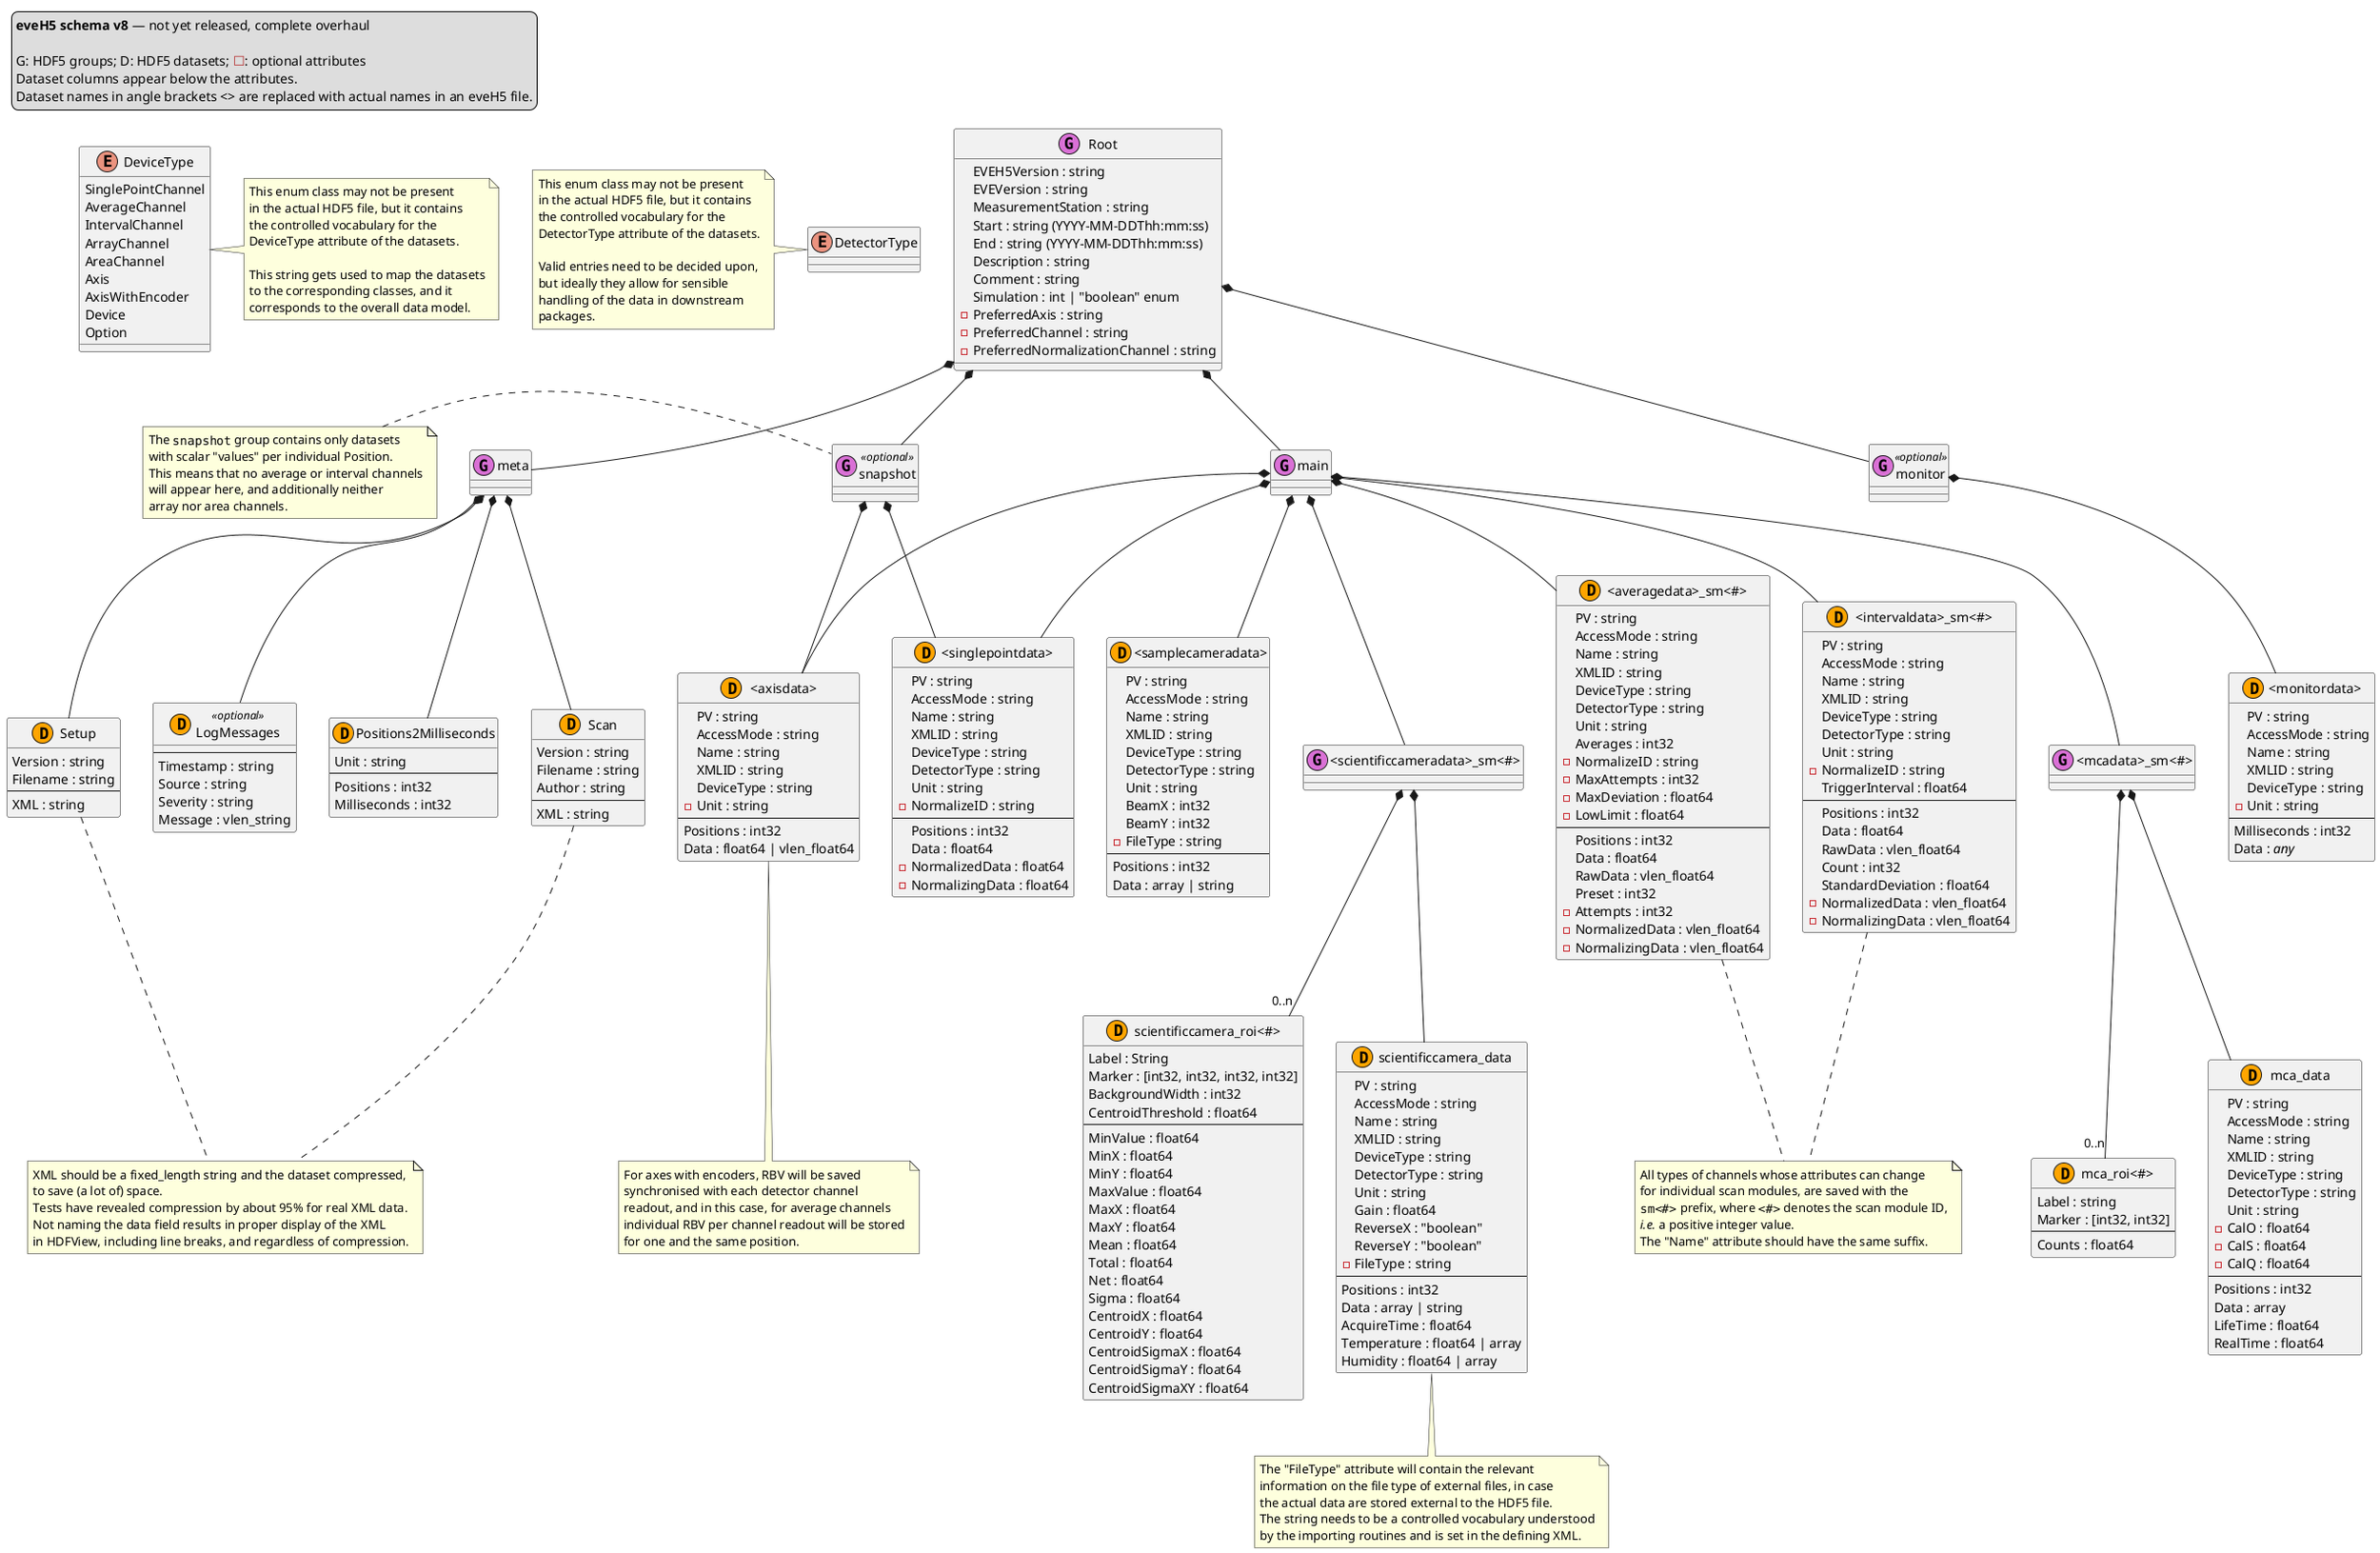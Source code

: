 @startuml
'https://plantuml.com/class-diagram

legend top left
    **eveH5 schema v8** <U+2014> not yet released, complete overhaul

    G: HDF5 groups; D: HDF5 datasets; <color:#firebrick><U+2610></color>: optional attributes
    Dataset columns appear below the attributes.
    Dataset names in angle brackets <> are replaced with actual names in an eveH5 file.
    'Name parts in square brackets [] are optional.
endlegend

class Root << (G,orchid) >> {
    EVEH5Version : string
    EVEVersion : string
    MeasurementStation : string
    {field} Start : string (YYYY-MM-DDThh:mm:ss)
    {field} End : string (YYYY-MM-DDThh:mm:ss)
    Description : string
    Comment : string
    Simulation : int | "boolean" enum
    - PreferredAxis : string
    - PreferredChannel : string
    - PreferredNormalizationChannel : string
}


Root *-- monitor
Root *-- main
Root *-- snapshot
Root *-- meta

enum DeviceType {
    SinglePointChannel
    AverageChannel
    IntervalChannel
    ArrayChannel
    AreaChannel
    Axis
    AxisWithEncoder
    Device
    Option
}
note right of DeviceType
    This enum class may not be present
    in the actual HDF5 file, but it contains
    the controlled vocabulary for the
    DeviceType attribute of the datasets.

    This string gets used to map the datasets
    to the corresponding classes, and it
    corresponds to the overall data model.
endnote

enum DetectorType {
}
note left of DetectorType
    This enum class may not be present
    in the actual HDF5 file, but it contains
    the controlled vocabulary for the
    DetectorType attribute of the datasets.

    Valid entries need to be decided upon,
    but ideally they allow for sensible
    handling of the data in downstream
    packages.
endnote

class monitor << (G,orchid) >> <<optional>> {
}

monitor *-- "<monitordata>"

class main << (G,orchid) >> {}

class snapshot << (G,orchid) >> <<optional>> {}

note left of snapshot
    The ""snapshot"" group contains only datasets
    with scalar "values" per individual Position.
    This means that no average or interval channels
    will appear here, and additionally neither
    array nor area channels.
endnote

snapshot *-- "<axisdata>"
snapshot *-- "<singlepointdata>"

class meta << (G,orchid) >> {}

meta *-- Positions2Milliseconds
meta *-- Scan
meta *-- Setup
meta *-- LogMessages

class "<axisdata>" << (D,orange) >> {
    PV : string
    AccessMode : string
    Name : string
    XMLID : string
    DeviceType : string
    - Unit : string
    --
    Positions : int32
    Data : float64 | vlen_float64
}
note bottom of "<axisdata>"
    For axes with encoders, RBV will be saved
    synchronised with each detector channel
    readout, and in this case, for average channels
    individual RBV per channel readout will be stored
    for one and the same position.
end note

class "<singlepointdata>" << (D,orange) >> {
    PV : string
    AccessMode : string
    Name : string
    XMLID : string
    DeviceType : string
    DetectorType : string
    Unit : string
    - NormalizeID : string
    --
    Positions : int32
    Data : float64
    - NormalizedData : float64
    - NormalizingData : float64
}

main *-- "<axisdata>"
main *-- "<singlepointdata>"
main *-- "<averagedata>_sm<#>"
main *-- "<intervaldata>_sm<#>"
main *-- "<mcadata>_sm<#>"
main *-- "<samplecameradata>"
main *-- "<scientificcameradata>_sm<#>"

class "<averagedata>_sm<#>" << (D,orange) >> {
    PV : string
    AccessMode : string
    Name : string
    XMLID : string
    DeviceType : string
    DetectorType : string
    Unit : string
    Averages : int32
    - NormalizeID : string
    - MaxAttempts : int32
    - MaxDeviation : float64
    - LowLimit : float64
    --
    Positions : int32
    Data : float64
    RawData : vlen_float64
    Preset : int32
    - Attempts : int32
    - NormalizedData : vlen_float64
    - NormalizingData : vlen_float64
}

class "<intervaldata>_sm<#>" << (D,orange) >> {
    PV : string
    AccessMode : string
    Name : string
    XMLID : string
    DeviceType : string
    DetectorType : string
    Unit : string
    - NormalizeID : string
    TriggerInterval : float64
    --
    Positions : int32
    Data : float64
    RawData : vlen_float64
    Count : int32
    StandardDeviation : float64
    - NormalizedData : vlen_float64
    - NormalizingData : vlen_float64
}

note as sm_channel_note
    All types of channels whose attributes can change
    for individual scan modules, are saved with the
    ""sm<#>"" prefix, where ""<#>"" denotes the scan module ID,
    <i>i.e.</i> a positive integer value.
    The "Name" attribute should have the same suffix.
end note

"<intervaldata>_sm<#>" .. sm_channel_note
"<averagedata>_sm<#>" .. sm_channel_note

class "<mcadata>_sm<#>" << (G,orchid) >> {}

"<mcadata>_sm<#>" *-- mca_data
"<mcadata>_sm<#>" *-- "0..n" "mca_roi<#>"

class "mca_data" << (D,orange) >> {
    PV : string
    AccessMode : string
    Name : string
    XMLID : string
    DeviceType : string
    DetectorType : string
    Unit : string
    -CalO : float64
    -CalS : float64
    -CalQ : float64
    --
    Positions : int32
    Data : array
    LifeTime : float64
    RealTime : float64
}

class "mca_roi<#>" << (D,orange) >> {
    Label : string
    Marker : [int32, int32]
    --
    Counts : float64
}

class "<samplecameradata>" << (D,orange) >> {
    PV : string
    AccessMode : string
    Name : string
    XMLID : string
    DeviceType : string
    DetectorType : string
    Unit : string
    BeamX : int32
    BeamY : int32
    - FileType : string
    --
    Positions : int32
    Data : array | string
}

class "<scientificcameradata>_sm<#>" << (G,orchid) >> {}

"<scientificcameradata>_sm<#>" *-- scientificcamera_data
"<scientificcameradata>_sm<#>" *-- "0..n" "scientificcamera_roi<#>"

class scientificcamera_data << (D,orange) >> {
    PV : string
    AccessMode : string
    Name : string
    XMLID : string
    DeviceType : string
    DetectorType : string
    Unit : string
    Gain : float64
    ReverseX : "boolean"
    ReverseY : "boolean"
    - FileType : string
    --
    Positions : int32
    Data : array | string
    AcquireTime : float64
    Temperature : float64 | array
    Humidity : float64 | array
}

note bottom of scientificcamera_data
    The "FileType" attribute will contain the relevant
    information on the file type of external files, in case
    the actual data are stored external to the HDF5 file.
    The string needs to be a controlled vocabulary understood
    by the importing routines and is set in the defining XML.
endnote

class "scientificcamera_roi<#>" << (D,orange) >> {
    Label : String
    Marker : [int32, int32, int32, int32]
    BackgroundWidth : int32
    CentroidThreshold : float64
    --
    MinValue : float64
    MinX : float64
    MinY : float64
    MaxValue : float64
    MaxX : float64
    MaxY : float64
    Mean : float64
    Total : float64
    Net : float64
    Sigma : float64
    CentroidX : float64
    CentroidY : float64
    CentroidSigmaX : float64
    CentroidSigmaY : float64
    CentroidSigmaXY : float64
}

class Setup << (D,orange) >> {
    Version : string
    Filename : string
    --
    XML : string
}

class Scan << (D,orange) >> {
    Version : string
    Filename : string
    Author : string
    --
    XML : string
}

class Positions2Milliseconds << (D,orange) >> {
    Unit : string
    --
    Positions : int32
    Milliseconds : int32
}

class LogMessages << (D,orange) >> <<optional>> {
    --
    Timestamp : string
    Source : string
    Severity : string
    Message : vlen_string
}

note as SCML_note
    XML should be a fixed_length string and the dataset compressed,
    to save (a lot of) space.
    Tests have revealed compression by about 95% for real XML data.
    Not naming the data field results in proper display of the XML
    in HDFView, including line breaks, and regardless of compression.
end note

Scan .. SCML_note
Setup .. SCML_note

class "<monitordata>" << (D,orange) >> {
    PV : string
    AccessMode : string
    Name : string
    XMLID : string
    DeviceType : string
    - Unit : string
    --
    Milliseconds : int32
    Data : <i>any</i>
}

@enduml